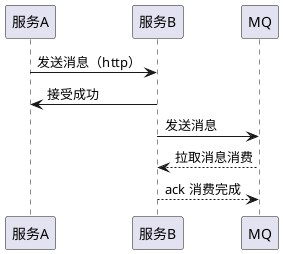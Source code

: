 @startuml

服务A -> 服务B: 发送消息（http）
服务B -> 服务A: 接受成功
服务B -> MQ: 发送消息
服务B <-- MQ: 拉取消息消费
MQ <-- 服务B: ack 消费完成

@enduml